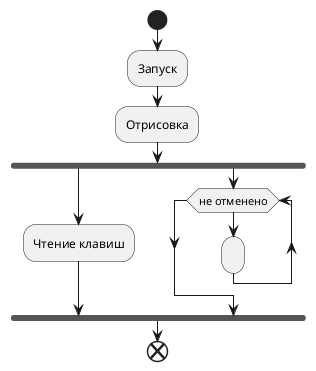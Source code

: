 ﻿@startuml

start

:Запуск;
:Отрисовка;
fork
:Чтение клавиш; 
fork again
while (не отменено)
  :;
endwhile
end fork
end

@enduml